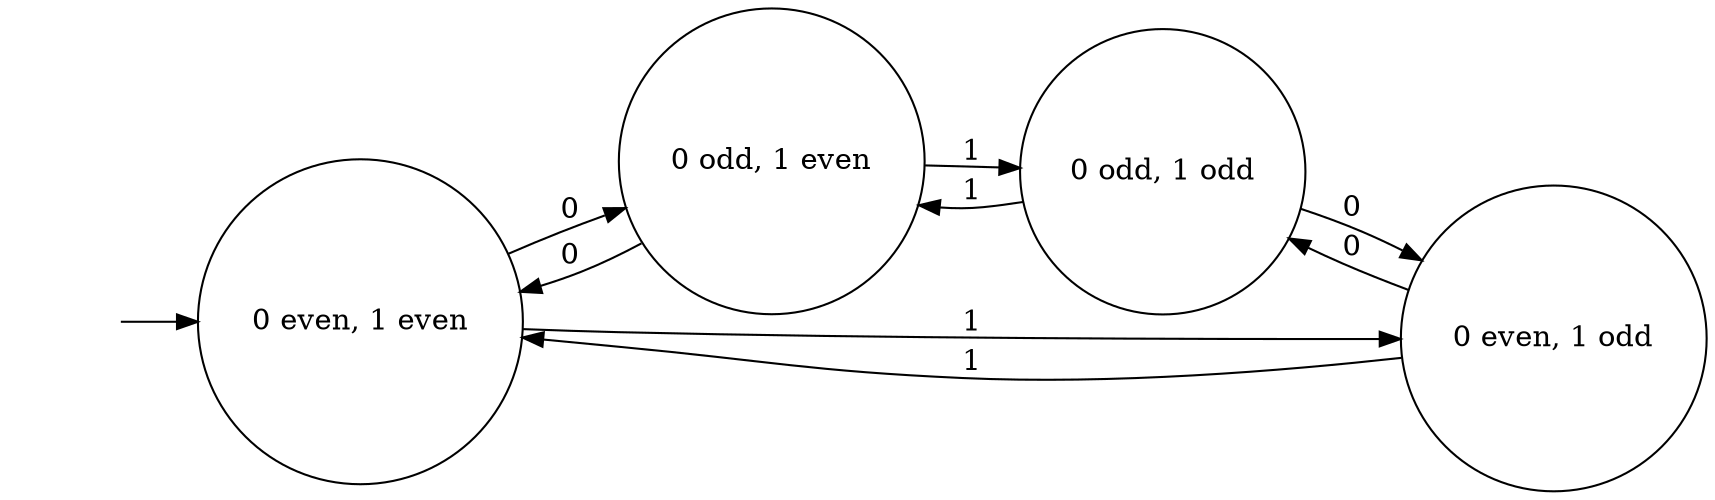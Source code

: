 digraph G {
    rankdir=LR;
    node [ style = invis ]; 0;
	node [ style = solid, shape = circle];
    0 -> "0 even, 1 even";
    "0 even, 1 even" -> "0 odd, 1 even" [ label = 0 ];
    "0 even, 1 even" -> "0 even, 1 odd" [ label = 1 ];
    "0 odd, 1 even" -> "0 even, 1 even" [ label = 0 ];
    "0 odd, 1 even" -> "0 odd, 1 odd" [ label = 1 ];
    "0 even, 1 odd" -> "0 odd, 1 odd" [ label = 0 ];
    "0 even, 1 odd" -> "0 even, 1 even" [ label = 1 ];
    "0 odd, 1 odd" -> "0 even, 1 odd" [ label = 0 ];
    "0 odd, 1 odd" -> "0 odd, 1 even" [ label = 1 ];
}